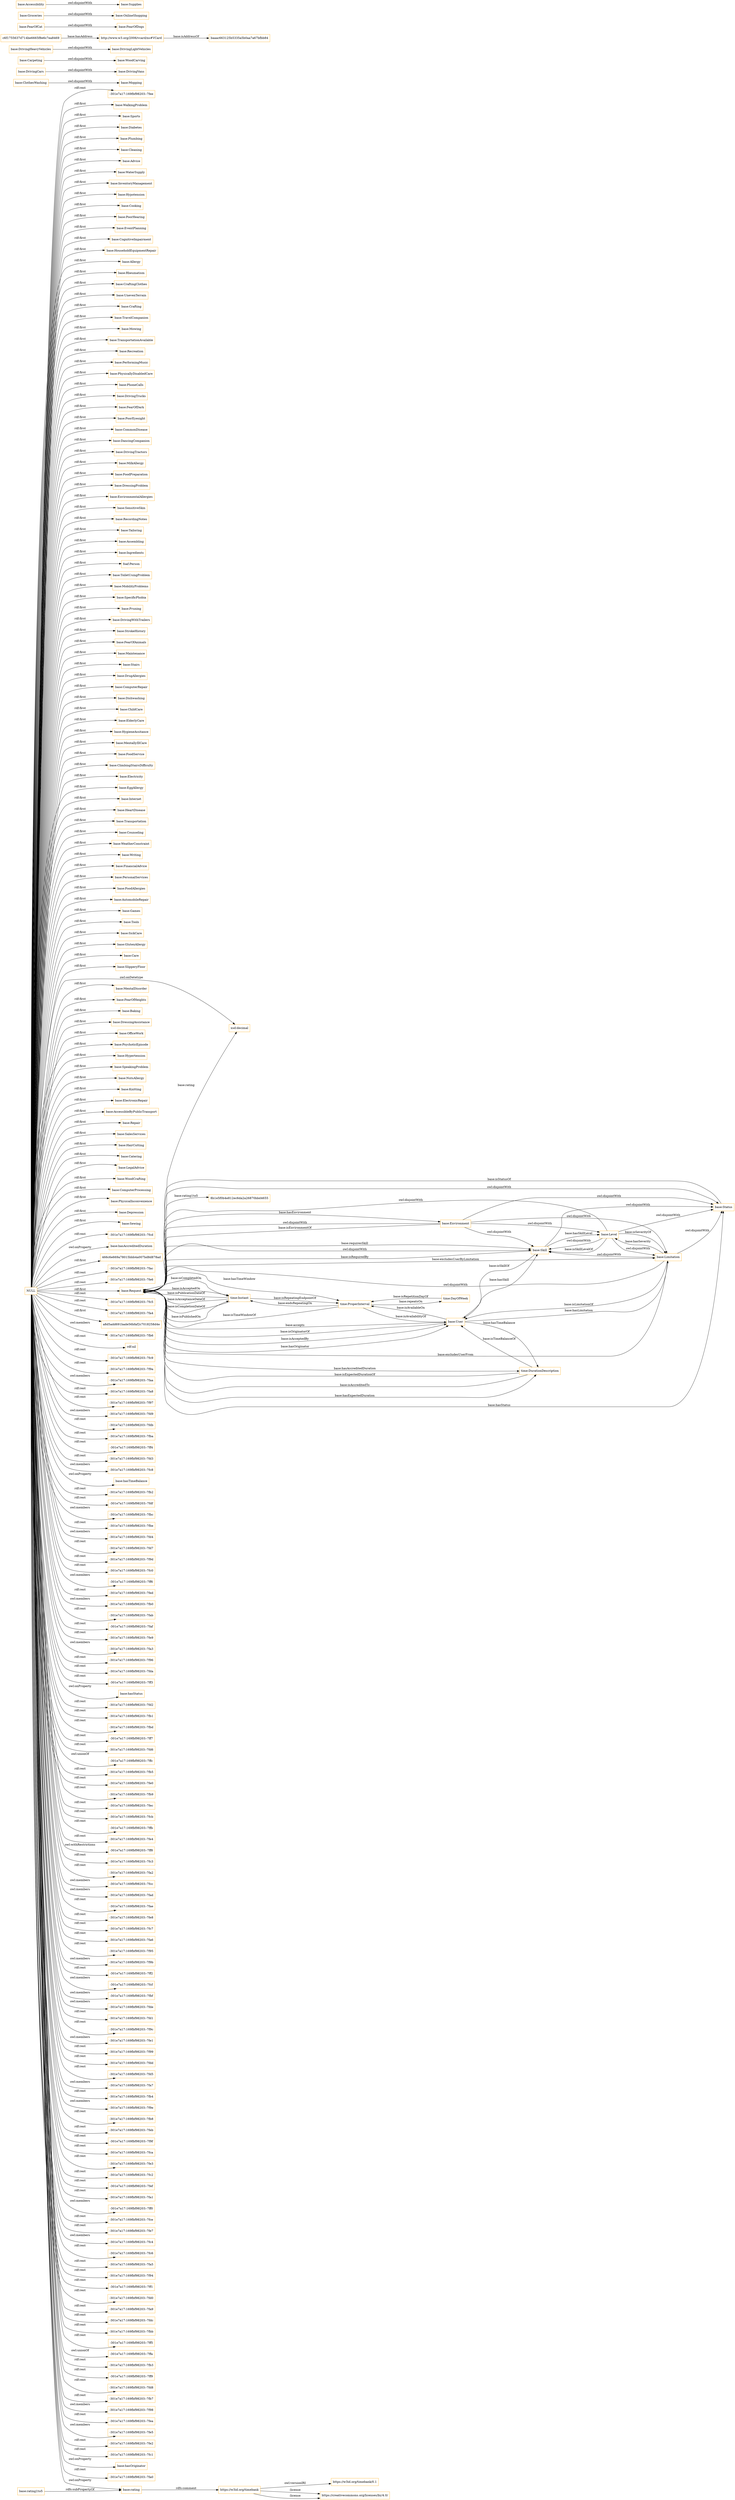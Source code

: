 digraph ar2dtool_diagram { 
rankdir=LR;
size="1501"
node [shape = rectangle, color="orange"]; "base:WalkingProblem" "base:Sports" "base:Mopping" "base:Diabetes" "base:Plumbing" "base:Cleaning" "base:Advice" "base:DrivingCars" "base:WaterSupply" "base:InventoryManagement" "base:Hypotension" "base:Cooking" "base:PoorHearing" "base:EventPlanning" "base:CognitiveImpairment" "time:Instant" "base:HouseholdEquipmentRepair" "base:Allergy" "base:Rheumatism" "time:DayOfWeek" "base:CraftingClothes" "base:UnevenTerrain" "base:Crafting" "base:Carpeting" "base:DrivingHeavyVehicles" "time:ProperInterval" "base:TravelCompanion" "base:Mowing" "base:TransportationAvailable" "base:Recreation" "base:PerformingMusic" "base:PhysicallyDisabledCare" "base:PhoneCalls" "base:DrivingTrucks" "base:FearOfDark" "base:PoorEyesight" "base:CommonDisease" "baaac663125b5335a5b0aa7a67bfbb84" "base:DancingCompanion" "base:DrivingTractors" "base:FearOfDogs" "base:MilkAllergy" "base:Groceries" "base:FoodPreparation" "base:DressingProblem" "base:EnvironmentalAllergies" "base:SensitiveSkin" "base:RecordingNotes" "base:Tailoring" "base:Assembling" "base:Level" "base:Ingredients" "foaf:Person" "base:ToiletUsingProblem" "base:Limitation" "base:MobilityProblems" "base:SpecificPhobia" "base:Pruning" "base:DrivingWithTrailers" "base:StrokeHistory" "base:WoodCarving" "base:FearOfAnimals" "c6f1755637d714be6665f8e6c7ea8469" "base:Maintenance" "base:User" "base:Stairs" "base:DrugAllergies" "base:ComputerRepair" "base:Dishwashing" "base:ChildCare" "base:DrivingVans" "base:ClothesWashing" "base:Accessibility" "base:ElderlyCare" "base:OnlineShopping" "base:HygieneAssitance" "base:MentallyIllCare" "base:Environment" "base:FoodService" "base:ClimbingStairsDifficulty" "base:Electricity" "base:EggAllergy" "base:Internet" "base:HeartDisease" "time:DurationDescription" "base:Transportation" "base:Status" "base:Counseling" "base:WeatherConstraint" "base:Writing" "base:FinancialAdvice" "base:PersonalServices" "base:FoodAllergies" "base:AutomobileRepair" "base:Games" "base:Tools" "base:SickCare" "http://www.w3.org/2006/vcard/ns#VCard" "base:GlutenAllergy" "base:FearOfCat" "base:Care" "base:SlipperyFloor" "base:Request" "base:MentalDisorder" "base:FearOfHeights" "base:Baking" "base:DrivingLightVehicles" "base:DressingAssistance" "base:OfficeWork" "base:PsychoticEpisode" "base:Hypertension" "base:SpeakingProblem" "base:NutsAllergy" "base:Knitting" "base:ElectronicRepair" "base:AccessibleByPublicTransport" "base:Repair" "base:SalesServices" "base:Skill" "base:Supplies" "base:HairCutting" "base:Catering" "base:LegalAdvice" "base:WoodCrafting" "base:ComputerProcessing" "base:PhysicalInconvenience" "base:Depression" "base:Sewing" ; /*classes style*/
	"base:Groceries" -> "base:OnlineShopping" [ label = "owl:disjointWith" ];
	"base:Limitation" -> "base:Status" [ label = "owl:disjointWith" ];
	"base:Limitation" -> "base:Skill" [ label = "owl:disjointWith" ];
	"base:Limitation" -> "base:Request" [ label = "owl:disjointWith" ];
	"base:Request" -> "base:Status" [ label = "owl:disjointWith" ];
	"base:Request" -> "base:Skill" [ label = "owl:disjointWith" ];
	"base:Carpeting" -> "base:WoodCarving" [ label = "owl:disjointWith" ];
	"base:FearOfCat" -> "base:FearOfDogs" [ label = "owl:disjointWith" ];
	"base:DrivingHeavyVehicles" -> "base:DrivingLightVehicles" [ label = "owl:disjointWith" ];
	"base:Accessibility" -> "base:Supplies" [ label = "owl:disjointWith" ];
	"base:Skill" -> "base:Status" [ label = "owl:disjointWith" ];
	"base:rating1to5" -> "base:rating" [ label = "rdfs:subPropertyOf" ];
	"NULL" -> "-301e7a17:169fbf98203:-7fcd" [ label = "rdf:rest" ];
	"NULL" -> "base:hasAccreditedDuration" [ label = "owl:onProperty" ];
	"NULL" -> "466c6e669a78015bbb4a007bd8d878ad" [ label = "rdf:first" ];
	"NULL" -> "-301e7a17:169fbf98203:-7fac" [ label = "rdf:rest" ];
	"NULL" -> "-301e7a17:169fbf98203:-7fe6" [ label = "rdf:rest" ];
	"NULL" -> "base:MentallyIllCare" [ label = "rdf:first" ];
	"NULL" -> "-301e7a17:169fbf98203:-7fc5" [ label = "rdf:rest" ];
	"NULL" -> "-301e7a17:169fbf98203:-7fa4" [ label = "rdf:rest" ];
	"NULL" -> "base:FearOfHeights" [ label = "rdf:first" ];
	"NULL" -> "a8d5add691bade56bfaf2c7018258d4e" [ label = "rdf:first" ];
	"NULL" -> "base:DressingAssistance" [ label = "rdf:first" ];
	"NULL" -> "base:RecordingNotes" [ label = "rdf:first" ];
	"NULL" -> "base:SalesServices" [ label = "rdf:first" ];
	"NULL" -> "-301e7a17:169fbf98203:-7fb6" [ label = "owl:members" ];
	"NULL" -> "base:AutomobileRepair" [ label = "rdf:first" ];
	"NULL" -> "rdf:nil" [ label = "rdf:rest" ];
	"NULL" -> "base:HygieneAssitance" [ label = "rdf:first" ];
	"NULL" -> "-301e7a17:169fbf98203:-7fc9" [ label = "rdf:rest" ];
	"NULL" -> "-301e7a17:169fbf98203:-7f9a" [ label = "rdf:rest" ];
	"NULL" -> "-301e7a17:169fbf98203:-7faa" [ label = "owl:members" ];
	"NULL" -> "-301e7a17:169fbf98203:-7fa8" [ label = "rdf:rest" ];
	"NULL" -> "-301e7a17:169fbf98203:-7f97" [ label = "rdf:rest" ];
	"NULL" -> "-301e7a17:169fbf98203:-7fd9" [ label = "owl:members" ];
	"NULL" -> "base:Pruning" [ label = "rdf:first" ];
	"NULL" -> "-301e7a17:169fbf98203:-7fdb" [ label = "rdf:rest" ];
	"NULL" -> "-301e7a17:169fbf98203:-7fba" [ label = "rdf:rest" ];
	"NULL" -> "base:Tools" [ label = "rdf:first" ];
	"NULL" -> "-301e7a17:169fbf98203:-7ff4" [ label = "rdf:rest" ];
	"NULL" -> "-301e7a17:169fbf98203:-7fd3" [ label = "rdf:rest" ];
	"NULL" -> "-301e7a17:169fbf98203:-7fc8" [ label = "owl:members" ];
	"NULL" -> "base:hasTimeBalance" [ label = "owl:onProperty" ];
	"NULL" -> "-301e7a17:169fbf98203:-7fb2" [ label = "rdf:rest" ];
	"NULL" -> "base:StrokeHistory" [ label = "rdf:first" ];
	"NULL" -> "-301e7a17:169fbf98203:-7fdf" [ label = "rdf:rest" ];
	"NULL" -> "-301e7a17:169fbf98203:-7fbc" [ label = "owl:members" ];
	"NULL" -> "base:OfficeWork" [ label = "rdf:first" ];
	"NULL" -> "base:Assembling" [ label = "rdf:first" ];
	"NULL" -> "base:Sewing" [ label = "rdf:first" ];
	"NULL" -> "-301e7a17:169fbf98203:-7fbe" [ label = "rdf:rest" ];
	"NULL" -> "-301e7a17:169fbf98203:-7fd4" [ label = "owl:members" ];
	"NULL" -> "-301e7a17:169fbf98203:-7fd7" [ label = "rdf:rest" ];
	"NULL" -> "base:DrivingTrucks" [ label = "rdf:first" ];
	"NULL" -> "base:NutsAllergy" [ label = "rdf:first" ];
	"NULL" -> "base:Recreation" [ label = "rdf:first" ];
	"NULL" -> "base:Electricity" [ label = "rdf:first" ];
	"NULL" -> "-301e7a17:169fbf98203:-7f9d" [ label = "rdf:rest" ];
	"NULL" -> "base:FoodService" [ label = "rdf:first" ];
	"NULL" -> "base:Games" [ label = "rdf:first" ];
	"NULL" -> "base:Sports" [ label = "rdf:first" ];
	"NULL" -> "-301e7a17:169fbf98203:-7fc0" [ label = "rdf:rest" ];
	"NULL" -> "base:AccessibleByPublicTransport" [ label = "rdf:first" ];
	"NULL" -> "-301e7a17:169fbf98203:-7ff6" [ label = "owl:members" ];
	"NULL" -> "-301e7a17:169fbf98203:-7fed" [ label = "rdf:rest" ];
	"NULL" -> "base:Cooking" [ label = "rdf:first" ];
	"NULL" -> "base:Transportation" [ label = "rdf:first" ];
	"NULL" -> "-301e7a17:169fbf98203:-7fb0" [ label = "owl:members" ];
	"NULL" -> "base:ClimbingStairsDifficulty" [ label = "rdf:first" ];
	"NULL" -> "base:EnvironmentalAllergies" [ label = "rdf:first" ];
	"NULL" -> "-301e7a17:169fbf98203:-7fab" [ label = "rdf:rest" ];
	"NULL" -> "base:FoodPreparation" [ label = "rdf:first" ];
	"NULL" -> "base:SlipperyFloor" [ label = "rdf:first" ];
	"NULL" -> "base:DrivingWithTrailers" [ label = "rdf:first" ];
	"NULL" -> "base:Diabetes" [ label = "rdf:first" ];
	"NULL" -> "-301e7a17:169fbf98203:-7faf" [ label = "rdf:rest" ];
	"NULL" -> "base:Plumbing" [ label = "rdf:first" ];
	"NULL" -> "-301e7a17:169fbf98203:-7fe9" [ label = "rdf:rest" ];
	"NULL" -> "-301e7a17:169fbf98203:-7fa3" [ label = "owl:members" ];
	"NULL" -> "-301e7a17:169fbf98203:-7f96" [ label = "rdf:rest" ];
	"NULL" -> "-301e7a17:169fbf98203:-7fda" [ label = "rdf:rest" ];
	"NULL" -> "base:MobilityProblems" [ label = "rdf:first" ];
	"NULL" -> "-301e7a17:169fbf98203:-7ff3" [ label = "rdf:rest" ];
	"NULL" -> "base:SpecificPhobia" [ label = "rdf:first" ];
	"NULL" -> "base:hasStatus" [ label = "owl:onProperty" ];
	"NULL" -> "base:Knitting" [ label = "rdf:first" ];
	"NULL" -> "-301e7a17:169fbf98203:-7fd2" [ label = "rdf:rest" ];
	"NULL" -> "base:ElderlyCare" [ label = "rdf:first" ];
	"NULL" -> "-301e7a17:169fbf98203:-7fb1" [ label = "rdf:rest" ];
	"NULL" -> "base:Rheumatism" [ label = "rdf:first" ];
	"NULL" -> "base:Ingredients" [ label = "rdf:first" ];
	"NULL" -> "-301e7a17:169fbf98203:-7fbd" [ label = "rdf:rest" ];
	"NULL" -> "-301e7a17:169fbf98203:-7ff7" [ label = "rdf:rest" ];
	"NULL" -> "base:WaterSupply" [ label = "rdf:first" ];
	"NULL" -> "base:Maintenance" [ label = "rdf:first" ];
	"NULL" -> "-301e7a17:169fbf98203:-7fd6" [ label = "rdf:rest" ];
	"NULL" -> "base:Allergy" [ label = "rdf:first" ];
	"NULL" -> "-301e7a17:169fbf98203:-7ffc" [ label = "owl:unionOf" ];
	"NULL" -> "-301e7a17:169fbf98203:-7fb5" [ label = "rdf:rest" ];
	"NULL" -> "base:SpeakingProblem" [ label = "rdf:first" ];
	"NULL" -> "base:DressingProblem" [ label = "rdf:first" ];
	"NULL" -> "-301e7a17:169fbf98203:-7fe0" [ label = "rdf:rest" ];
	"NULL" -> "-301e7a17:169fbf98203:-7fb9" [ label = "rdf:rest" ];
	"NULL" -> "base:PoorEyesight" [ label = "rdf:first" ];
	"NULL" -> "base:WeatherConstraint" [ label = "rdf:first" ];
	"NULL" -> "-301e7a17:169fbf98203:-7fec" [ label = "rdf:rest" ];
	"NULL" -> "base:EventPlanning" [ label = "rdf:first" ];
	"NULL" -> "-301e7a17:169fbf98203:-7fcb" [ label = "rdf:rest" ];
	"NULL" -> "base:HeartDisease" [ label = "rdf:first" ];
	"NULL" -> "base:DrivingTractors" [ label = "rdf:first" ];
	"NULL" -> "-301e7a17:169fbf98203:-7ffb" [ label = "rdf:rest" ];
	"NULL" -> "base:LegalAdvice" [ label = "rdf:first" ];
	"NULL" -> "-301e7a17:169fbf98203:-7fe4" [ label = "rdf:rest" ];
	"NULL" -> "base:Writing" [ label = "rdf:first" ];
	"NULL" -> "-301e7a17:169fbf98203:-7ff8" [ label = "owl:withRestrictions" ];
	"NULL" -> "base:CognitiveImpairment" [ label = "rdf:first" ];
	"NULL" -> "base:FearOfAnimals" [ label = "rdf:first" ];
	"NULL" -> "-301e7a17:169fbf98203:-7fc3" [ label = "rdf:rest" ];
	"NULL" -> "base:TransportationAvailable" [ label = "rdf:first" ];
	"NULL" -> "-301e7a17:169fbf98203:-7fa2" [ label = "rdf:rest" ];
	"NULL" -> "base:MilkAllergy" [ label = "rdf:first" ];
	"NULL" -> "-301e7a17:169fbf98203:-7fcc" [ label = "owl:members" ];
	"NULL" -> "-301e7a17:169fbf98203:-7fad" [ label = "owl:members" ];
	"NULL" -> "-301e7a17:169fbf98203:-7fae" [ label = "rdf:rest" ];
	"NULL" -> "base:ChildCare" [ label = "rdf:first" ];
	"NULL" -> "-301e7a17:169fbf98203:-7fe8" [ label = "rdf:rest" ];
	"NULL" -> "-301e7a17:169fbf98203:-7fc7" [ label = "rdf:rest" ];
	"NULL" -> "base:ElectronicRepair" [ label = "rdf:first" ];
	"NULL" -> "base:Depression" [ label = "rdf:first" ];
	"NULL" -> "-301e7a17:169fbf98203:-7fa6" [ label = "rdf:rest" ];
	"NULL" -> "-301e7a17:169fbf98203:-7f95" [ label = "rdf:rest" ];
	"NULL" -> "base:Dishwashing" [ label = "rdf:first" ];
	"NULL" -> "-301e7a17:169fbf98203:-7f9b" [ label = "owl:members" ];
	"NULL" -> "base:PoorHearing" [ label = "rdf:first" ];
	"NULL" -> "base:PhysicalInconvenience" [ label = "rdf:first" ];
	"NULL" -> "-301e7a17:169fbf98203:-7ff2" [ label = "rdf:rest" ];
	"NULL" -> "-301e7a17:169fbf98203:-7fcf" [ label = "owl:members" ];
	"NULL" -> "-301e7a17:169fbf98203:-7fbf" [ label = "owl:members" ];
	"NULL" -> "-301e7a17:169fbf98203:-7fde" [ label = "owl:members" ];
	"NULL" -> "base:ToiletUsingProblem" [ label = "rdf:first" ];
	"NULL" -> "base:InventoryManagement" [ label = "rdf:first" ];
	"NULL" -> "-301e7a17:169fbf98203:-7fd1" [ label = "rdf:rest" ];
	"NULL" -> "base:Advice" [ label = "rdf:first" ];
	"NULL" -> "-301e7a17:169fbf98203:-7f9c" [ label = "rdf:rest" ];
	"NULL" -> "-301e7a17:169fbf98203:-7fe1" [ label = "owl:members" ];
	"NULL" -> "-301e7a17:169fbf98203:-7f99" [ label = "rdf:rest" ];
	"NULL" -> "-301e7a17:169fbf98203:-7fdd" [ label = "rdf:rest" ];
	"NULL" -> "base:Stairs" [ label = "rdf:first" ];
	"NULL" -> "-301e7a17:169fbf98203:-7fd5" [ label = "rdf:rest" ];
	"NULL" -> "-301e7a17:169fbf98203:-7fa7" [ label = "owl:members" ];
	"NULL" -> "-301e7a17:169fbf98203:-7fb4" [ label = "rdf:rest" ];
	"NULL" -> "base:Hypertension" [ label = "rdf:first" ];
	"NULL" -> "-301e7a17:169fbf98203:-7f9e" [ label = "owl:members" ];
	"NULL" -> "base:TravelCompanion" [ label = "rdf:first" ];
	"NULL" -> "base:Counseling" [ label = "rdf:first" ];
	"NULL" -> "base:PerformingMusic" [ label = "rdf:first" ];
	"NULL" -> "-301e7a17:169fbf98203:-7fb8" [ label = "rdf:rest" ];
	"NULL" -> "base:Hypotension" [ label = "rdf:first" ];
	"NULL" -> "-301e7a17:169fbf98203:-7feb" [ label = "rdf:rest" ];
	"NULL" -> "base:MentalDisorder" [ label = "rdf:first" ];
	"NULL" -> "base:EggAllergy" [ label = "rdf:first" ];
	"NULL" -> "-301e7a17:169fbf98203:-7f9f" [ label = "rdf:rest" ];
	"NULL" -> "-301e7a17:169fbf98203:-7fca" [ label = "rdf:rest" ];
	"NULL" -> "base:WoodCrafting" [ label = "rdf:first" ];
	"NULL" -> "base:ComputerProcessing" [ label = "rdf:first" ];
	"NULL" -> "-301e7a17:169fbf98203:-7fe3" [ label = "rdf:rest" ];
	"NULL" -> "base:UnevenTerrain" [ label = "rdf:first" ];
	"NULL" -> "base:FearOfDark" [ label = "rdf:first" ];
	"NULL" -> "-301e7a17:169fbf98203:-7fc2" [ label = "rdf:rest" ];
	"NULL" -> "base:FoodAllergies" [ label = "rdf:first" ];
	"NULL" -> "-301e7a17:169fbf98203:-7fef" [ label = "rdf:rest" ];
	"NULL" -> "-301e7a17:169fbf98203:-7fa1" [ label = "rdf:rest" ];
	"NULL" -> "base:DrugAllergies" [ label = "rdf:first" ];
	"NULL" -> "foaf:Person" [ label = "rdf:first" ];
	"NULL" -> "-301e7a17:169fbf98203:-7ff0" [ label = "owl:members" ];
	"NULL" -> "base:Baking" [ label = "rdf:first" ];
	"NULL" -> "-301e7a17:169fbf98203:-7fce" [ label = "rdf:rest" ];
	"NULL" -> "base:Tailoring" [ label = "rdf:first" ];
	"NULL" -> "base:SensitiveSkin" [ label = "rdf:first" ];
	"NULL" -> "base:SickCare" [ label = "rdf:first" ];
	"NULL" -> "-301e7a17:169fbf98203:-7fe7" [ label = "rdf:rest" ];
	"NULL" -> "-301e7a17:169fbf98203:-7fc4" [ label = "owl:members" ];
	"NULL" -> "base:DancingCompanion" [ label = "rdf:first" ];
	"NULL" -> "-301e7a17:169fbf98203:-7fc6" [ label = "rdf:rest" ];
	"NULL" -> "base:Request" [ label = "rdf:first" ];
	"NULL" -> "base:HairCutting" [ label = "rdf:first" ];
	"NULL" -> "-301e7a17:169fbf98203:-7fa5" [ label = "rdf:rest" ];
	"NULL" -> "base:FinancialAdvice" [ label = "rdf:first" ];
	"NULL" -> "-301e7a17:169fbf98203:-7f94" [ label = "rdf:rest" ];
	"NULL" -> "base:Care" [ label = "rdf:first" ];
	"NULL" -> "-301e7a17:169fbf98203:-7ff1" [ label = "rdf:rest" ];
	"NULL" -> "base:CraftingClothes" [ label = "rdf:first" ];
	"NULL" -> "-301e7a17:169fbf98203:-7fd0" [ label = "rdf:rest" ];
	"NULL" -> "-301e7a17:169fbf98203:-7fa9" [ label = "rdf:rest" ];
	"NULL" -> "base:Internet" [ label = "rdf:first" ];
	"NULL" -> "-301e7a17:169fbf98203:-7fdc" [ label = "rdf:rest" ];
	"NULL" -> "base:GlutenAllergy" [ label = "rdf:first" ];
	"NULL" -> "-301e7a17:169fbf98203:-7fbb" [ label = "rdf:rest" ];
	"NULL" -> "-301e7a17:169fbf98203:-7ff5" [ label = "rdf:rest" ];
	"NULL" -> "base:PhysicallyDisabledCare" [ label = "rdf:first" ];
	"NULL" -> "base:PsychoticEpisode" [ label = "rdf:first" ];
	"NULL" -> "base:Mowing" [ label = "rdf:first" ];
	"NULL" -> "-301e7a17:169fbf98203:-7ffa" [ label = "owl:unionOf" ];
	"NULL" -> "-301e7a17:169fbf98203:-7fb3" [ label = "rdf:rest" ];
	"NULL" -> "base:Crafting" [ label = "rdf:first" ];
	"NULL" -> "-301e7a17:169fbf98203:-7ff9" [ label = "rdf:rest" ];
	"NULL" -> "-301e7a17:169fbf98203:-7fd8" [ label = "rdf:rest" ];
	"NULL" -> "-301e7a17:169fbf98203:-7fb7" [ label = "rdf:rest" ];
	"NULL" -> "base:Cleaning" [ label = "rdf:first" ];
	"NULL" -> "base:CommonDisease" [ label = "rdf:first" ];
	"NULL" -> "-301e7a17:169fbf98203:-7f98" [ label = "owl:members" ];
	"NULL" -> "xsd:decimal" [ label = "owl:onDatatype" ];
	"NULL" -> "-301e7a17:169fbf98203:-7fea" [ label = "rdf:rest" ];
	"NULL" -> "base:WalkingProblem" [ label = "rdf:first" ];
	"NULL" -> "-301e7a17:169fbf98203:-7fe5" [ label = "owl:members" ];
	"NULL" -> "base:PersonalServices" [ label = "rdf:first" ];
	"NULL" -> "base:Repair" [ label = "rdf:first" ];
	"NULL" -> "base:ComputerRepair" [ label = "rdf:first" ];
	"NULL" -> "base:rating" [ label = "owl:onProperty" ];
	"NULL" -> "-301e7a17:169fbf98203:-7fe2" [ label = "rdf:rest" ];
	"NULL" -> "-301e7a17:169fbf98203:-7fc1" [ label = "rdf:rest" ];
	"NULL" -> "base:hasOriginator" [ label = "owl:onProperty" ];
	"NULL" -> "-301e7a17:169fbf98203:-7fa0" [ label = "rdf:rest" ];
	"NULL" -> "base:PhoneCalls" [ label = "rdf:first" ];
	"NULL" -> "-301e7a17:169fbf98203:-7fee" [ label = "rdf:rest" ];
	"NULL" -> "base:HouseholdEquipmentRepair" [ label = "rdf:first" ];
	"NULL" -> "base:Catering" [ label = "rdf:first" ];
	"base:DrivingCars" -> "base:DrivingVans" [ label = "owl:disjointWith" ];
	"https://w3id.org/timebank" -> "https://creativecommons.org/licenses/by/4.0/" [ label = ":license" ];
	"https://w3id.org/timebank" -> "https://w3id.org/timebank/0.1" [ label = "owl:versionIRI" ];
	"https://w3id.org/timebank" -> "https://creativecommons.org/licenses/by/4.0/" [ label = ":license" ];
	"base:Level" -> "base:Status" [ label = "owl:disjointWith" ];
	"base:Level" -> "base:Skill" [ label = "owl:disjointWith" ];
	"base:Level" -> "base:Request" [ label = "owl:disjointWith" ];
	"base:Level" -> "base:Limitation" [ label = "owl:disjointWith" ];
	"base:ClothesWashing" -> "base:Mopping" [ label = "owl:disjointWith" ];
	"base:rating" -> "https://w3id.org/timebank" [ label = "rdfs:comment" ];
	"base:Environment" -> "base:Status" [ label = "owl:disjointWith" ];
	"base:Environment" -> "base:Skill" [ label = "owl:disjointWith" ];
	"base:Environment" -> "base:Request" [ label = "owl:disjointWith" ];
	"base:Environment" -> "base:Limitation" [ label = "owl:disjointWith" ];
	"base:Environment" -> "base:Level" [ label = "owl:disjointWith" ];
	"time:Instant" -> "base:Request" [ label = "base:isPublicationDateOf" ];
	"base:Level" -> "base:Limitation" [ label = "base:isSeverityOf" ];
	"time:ProperInterval" -> "time:Instant" [ label = "base:endsRepeatingOn" ];
	"time:ProperInterval" -> "base:Request" [ label = "base:isTimeWindowOf" ];
	"base:Request" -> "time:Instant" [ label = "base:isPublishedOn" ];
	"base:Request" -> "time:ProperInterval" [ label = "base:hasTimeWindow" ];
	"base:Skill" -> "base:User" [ label = "base:isSkillOf" ];
	"time:Instant" -> "time:ProperInterval" [ label = "base:isRepeatingEndpointOf" ];
	"base:Request" -> "time:Instant" [ label = "base:isCompletedOn" ];
	"base:Request" -> "base:Environment" [ label = "base:hasEnvironment" ];
	"base:Request" -> "xsd:decimal" [ label = "base:rating" ];
	"base:Level" -> "base:Skill" [ label = "base:isSkillLevelOf" ];
	"base:User" -> "base:Skill" [ label = "base:hasSkill" ];
	"base:Request" -> "time:DurationDescription" [ label = "base:hasAccreditedDuration" ];
	"base:User" -> "base:Request" [ label = "base:accepts" ];
	"time:Instant" -> "base:Request" [ label = "base:isAcceptanceDateOf" ];
	"base:Limitation" -> "base:User" [ label = "base:isLimitationOf" ];
	"http://www.w3.org/2006/vcard/ns#VCard" -> "baaac663125b5335a5b0aa7a67bfbb84" [ label = "base:isAddressOf" ];
	"base:User" -> "time:DurationDescription" [ label = "base:hasTimeBalance" ];
	"base:User" -> "base:Request" [ label = "base:isOriginatorOf" ];
	"time:DurationDescription" -> "base:User" [ label = "base:isTimeBalanceOf" ];
	"base:Request" -> "base:Skill" [ label = "base:requiresSkill" ];
	"time:DurationDescription" -> "base:Request" [ label = "base:isExpectedDurationOf" ];
	"time:DayOfWeek" -> "time:ProperInterval" [ label = "base:isRepetitionDayOf" ];
	"base:Request" -> "base:Limitation" [ label = "base:excludesUserByLimitation" ];
	"base:Environment" -> "base:Request" [ label = "base:isEnvironmentOf" ];
	"base:Limitation" -> "base:Level" [ label = "base:hasSeverity" ];
	"base:Status" -> "base:Request" [ label = "base:isStatusOf" ];
	"base:Request" -> "base:User" [ label = "base:isAcceptedBy" ];
	"base:Request" -> "base:Status" [ label = "base:hasStatus" ];
	"time:ProperInterval" -> "base:User" [ label = "base:isAvailabilityOf" ];
	"time:ProperInterval" -> "time:DayOfWeek" [ label = "base:repeatsOn" ];
	"base:Limitation" -> "base:Request" [ label = "base:excludesUserFrom" ];
	"base:Request" -> "time:Instant" [ label = "base:isAcceptedOn" ];
	"base:Skill" -> "base:Request" [ label = "base:isRequiredBy" ];
	"base:User" -> "time:ProperInterval" [ label = "base:isAvailableOn" ];
	"base:Request" -> "time:DurationDescription" [ label = "base:hasExpectedDuration" ];
	"base:User" -> "base:Limitation" [ label = "base:hasLimitation" ];
	"time:Instant" -> "base:Request" [ label = "base:isCompletionDateOf" ];
	"c6f1755637d714be6665f8e6c7ea8469" -> "http://www.w3.org/2006/vcard/ns#VCard" [ label = "base:hasAddress" ];
	"base:Request" -> "8b1e5f0b4e812ec6da2a26870bbd4655" [ label = "base:rating1to5" ];
	"base:Request" -> "base:User" [ label = "base:hasOriginator" ];
	"time:DurationDescription" -> "base:Request" [ label = "base:isAccreditedTo" ];
	"base:Skill" -> "base:Level" [ label = "base:hasSkillLevel" ];

}
